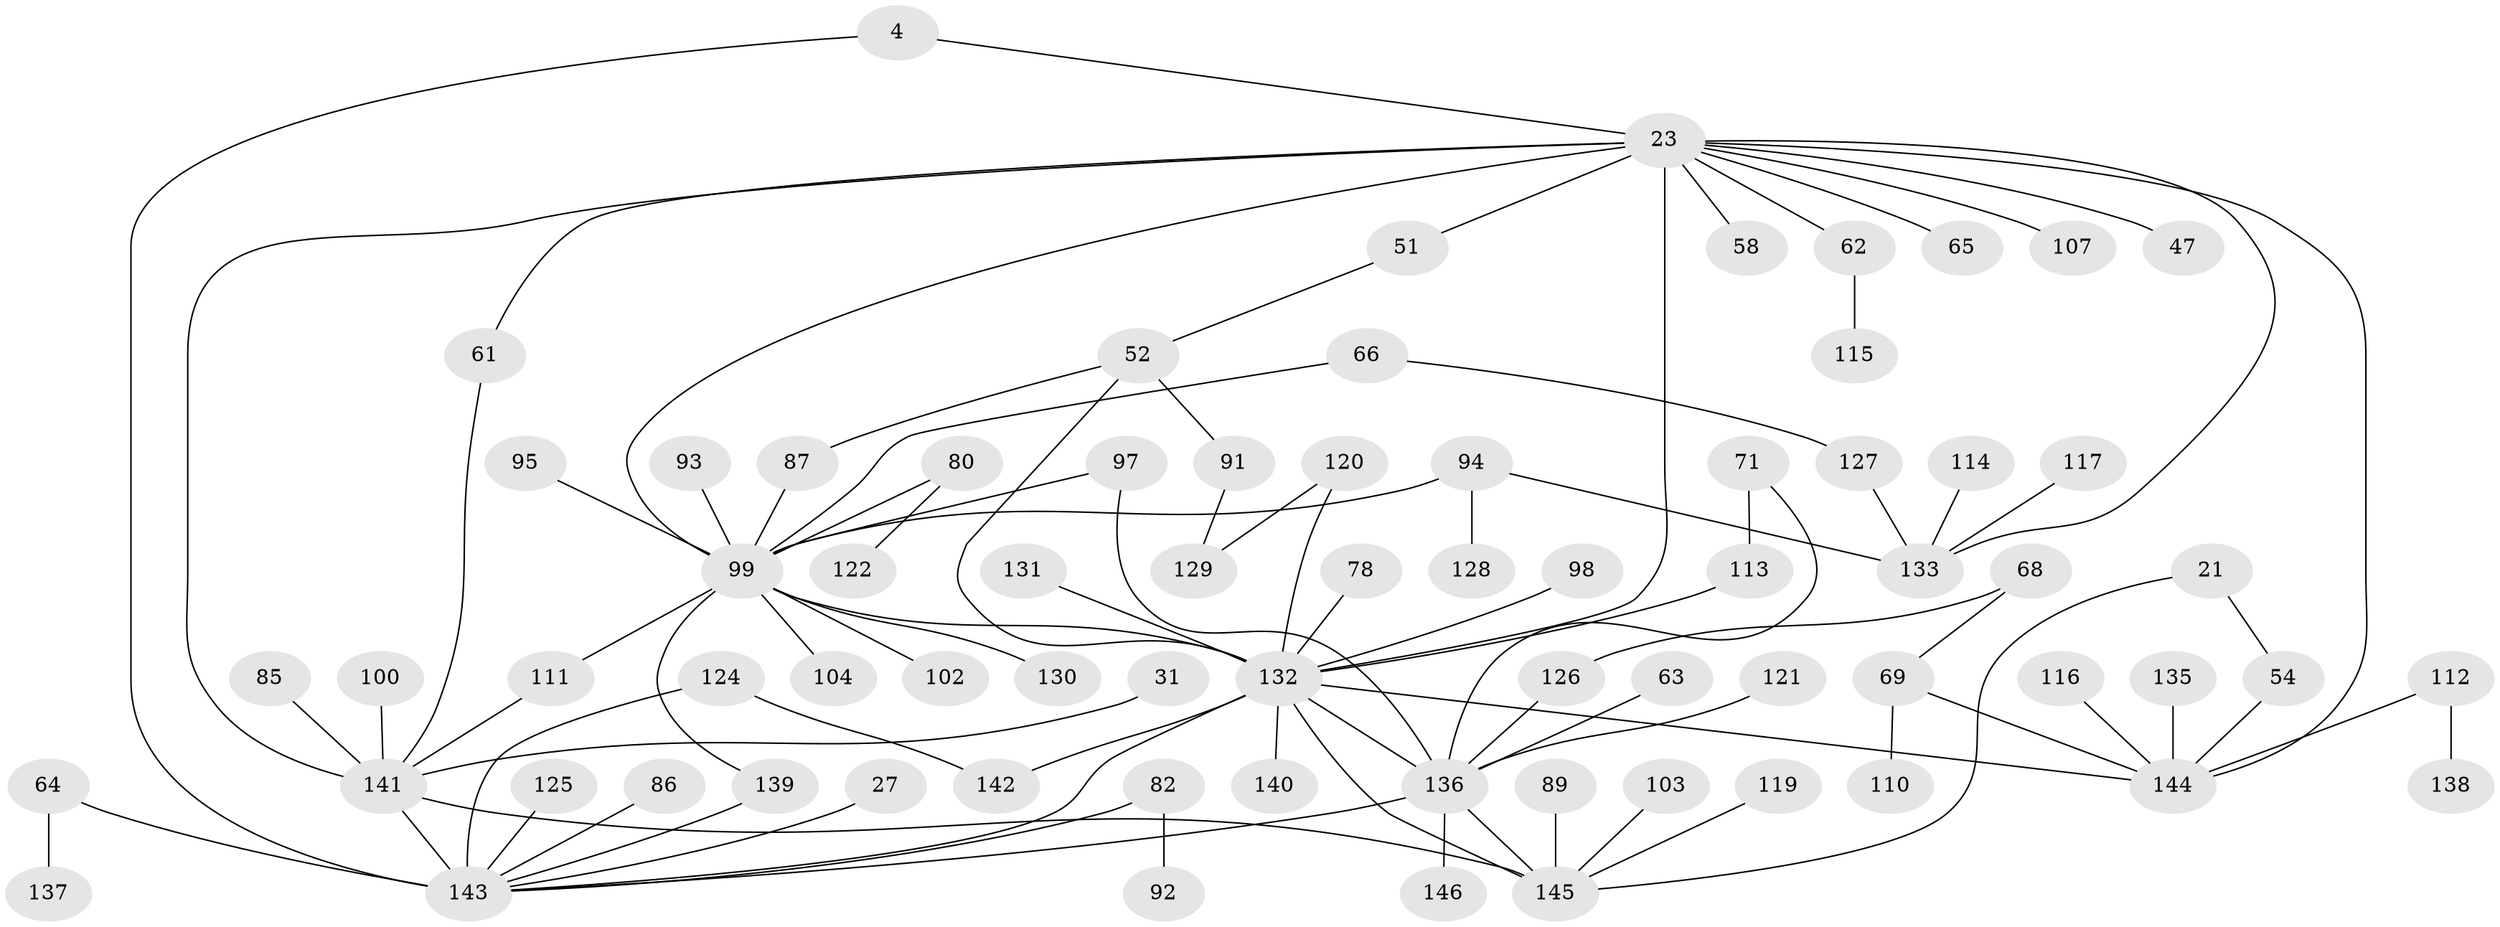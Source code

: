 // original degree distribution, {3: 0.2534246575342466, 7: 0.03424657534246575, 5: 0.04794520547945205, 4: 0.0958904109589041, 6: 0.0273972602739726, 2: 0.2602739726027397, 1: 0.2808219178082192}
// Generated by graph-tools (version 1.1) at 2025/41/03/09/25 04:41:53]
// undirected, 73 vertices, 92 edges
graph export_dot {
graph [start="1"]
  node [color=gray90,style=filled];
  4;
  21;
  23 [super="+3+9+6"];
  27;
  31;
  47 [super="+10"];
  51;
  52;
  54;
  58;
  61;
  62;
  63;
  64;
  65;
  66;
  68;
  69 [super="+57"];
  71;
  78;
  80;
  82;
  85;
  86;
  87;
  89;
  91;
  92;
  93;
  94;
  95;
  97;
  98;
  99 [super="+48+81+75+90"];
  100;
  102;
  103;
  104;
  107;
  110;
  111;
  112 [super="+44"];
  113 [super="+28"];
  114;
  115;
  116;
  117;
  119;
  120;
  121;
  122;
  124;
  125;
  126;
  127;
  128;
  129;
  130;
  131 [super="+76"];
  132 [super="+56+101+60+73"];
  133 [super="+105"];
  135;
  136 [super="+88+41+36+123"];
  137;
  138;
  139;
  140 [super="+84"];
  141 [super="+38+83+134"];
  142;
  143 [super="+53+109+118+72"];
  144 [super="+106+30+45"];
  145 [super="+15+79+96"];
  146;
  4 -- 23 [weight=2];
  4 -- 143 [weight=2];
  21 -- 54;
  21 -- 145;
  23 -- 61;
  23 -- 107;
  23 -- 62 [weight=3];
  23 -- 65;
  23 -- 51;
  23 -- 58;
  23 -- 144 [weight=2];
  23 -- 99 [weight=2];
  23 -- 132 [weight=4];
  23 -- 141 [weight=2];
  23 -- 133;
  23 -- 47;
  27 -- 143;
  31 -- 141;
  51 -- 52;
  52 -- 87;
  52 -- 91;
  52 -- 132;
  54 -- 144;
  61 -- 141;
  62 -- 115;
  63 -- 136;
  64 -- 137;
  64 -- 143;
  66 -- 127;
  66 -- 99;
  68 -- 126;
  68 -- 69;
  69 -- 144 [weight=2];
  69 -- 110;
  71 -- 113;
  71 -- 136;
  78 -- 132;
  80 -- 122;
  80 -- 99;
  82 -- 92;
  82 -- 143;
  85 -- 141;
  86 -- 143;
  87 -- 99;
  89 -- 145;
  91 -- 129;
  93 -- 99;
  94 -- 128;
  94 -- 133;
  94 -- 99;
  95 -- 99;
  97 -- 99;
  97 -- 136;
  98 -- 132;
  99 -- 102;
  99 -- 139;
  99 -- 132 [weight=2];
  99 -- 111;
  99 -- 130;
  99 -- 104;
  100 -- 141;
  103 -- 145;
  111 -- 141;
  112 -- 138;
  112 -- 144;
  113 -- 132;
  114 -- 133;
  116 -- 144;
  117 -- 133;
  119 -- 145;
  120 -- 129;
  120 -- 132;
  121 -- 136;
  124 -- 142;
  124 -- 143;
  125 -- 143;
  126 -- 136;
  127 -- 133;
  131 -- 132 [weight=3];
  132 -- 144;
  132 -- 136;
  132 -- 140 [weight=3];
  132 -- 142;
  132 -- 145 [weight=2];
  132 -- 143 [weight=2];
  135 -- 144;
  136 -- 146;
  136 -- 145;
  136 -- 143 [weight=2];
  139 -- 143;
  141 -- 145;
  141 -- 143 [weight=6];
}
